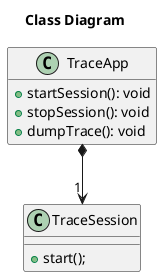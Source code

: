 @startuml

title Class Diagram

class TraceApp {
  + startSession(): void
  + stopSession(): void
  + dumpTrace(): void
}
hide TraceApp fields

TraceApp *--> "1" TraceSession

class TraceSession {
  + start();
}

@enduml